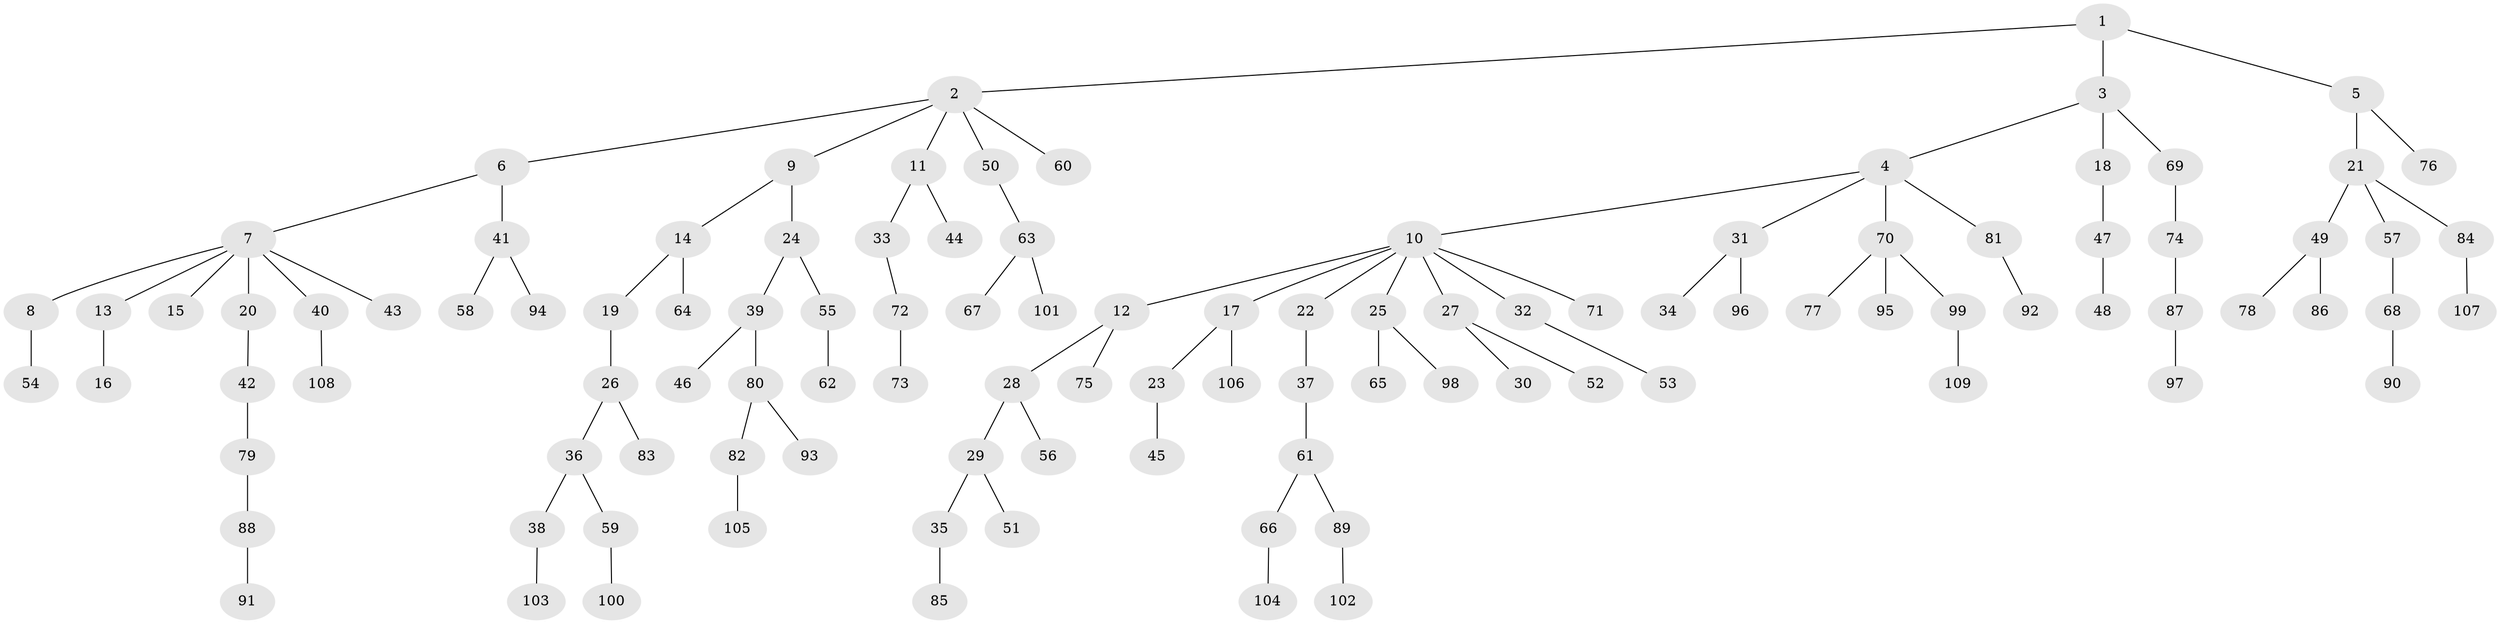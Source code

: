 // coarse degree distribution, {4: 0.05714285714285714, 7: 0.04285714285714286, 3: 0.08571428571428572, 6: 0.014285714285714285, 1: 0.5, 2: 0.3}
// Generated by graph-tools (version 1.1) at 2025/52/02/27/25 19:52:13]
// undirected, 109 vertices, 108 edges
graph export_dot {
graph [start="1"]
  node [color=gray90,style=filled];
  1;
  2;
  3;
  4;
  5;
  6;
  7;
  8;
  9;
  10;
  11;
  12;
  13;
  14;
  15;
  16;
  17;
  18;
  19;
  20;
  21;
  22;
  23;
  24;
  25;
  26;
  27;
  28;
  29;
  30;
  31;
  32;
  33;
  34;
  35;
  36;
  37;
  38;
  39;
  40;
  41;
  42;
  43;
  44;
  45;
  46;
  47;
  48;
  49;
  50;
  51;
  52;
  53;
  54;
  55;
  56;
  57;
  58;
  59;
  60;
  61;
  62;
  63;
  64;
  65;
  66;
  67;
  68;
  69;
  70;
  71;
  72;
  73;
  74;
  75;
  76;
  77;
  78;
  79;
  80;
  81;
  82;
  83;
  84;
  85;
  86;
  87;
  88;
  89;
  90;
  91;
  92;
  93;
  94;
  95;
  96;
  97;
  98;
  99;
  100;
  101;
  102;
  103;
  104;
  105;
  106;
  107;
  108;
  109;
  1 -- 2;
  1 -- 3;
  1 -- 5;
  2 -- 6;
  2 -- 9;
  2 -- 11;
  2 -- 50;
  2 -- 60;
  3 -- 4;
  3 -- 18;
  3 -- 69;
  4 -- 10;
  4 -- 31;
  4 -- 70;
  4 -- 81;
  5 -- 21;
  5 -- 76;
  6 -- 7;
  6 -- 41;
  7 -- 8;
  7 -- 13;
  7 -- 15;
  7 -- 20;
  7 -- 40;
  7 -- 43;
  8 -- 54;
  9 -- 14;
  9 -- 24;
  10 -- 12;
  10 -- 17;
  10 -- 22;
  10 -- 25;
  10 -- 27;
  10 -- 32;
  10 -- 71;
  11 -- 33;
  11 -- 44;
  12 -- 28;
  12 -- 75;
  13 -- 16;
  14 -- 19;
  14 -- 64;
  17 -- 23;
  17 -- 106;
  18 -- 47;
  19 -- 26;
  20 -- 42;
  21 -- 49;
  21 -- 57;
  21 -- 84;
  22 -- 37;
  23 -- 45;
  24 -- 39;
  24 -- 55;
  25 -- 65;
  25 -- 98;
  26 -- 36;
  26 -- 83;
  27 -- 30;
  27 -- 52;
  28 -- 29;
  28 -- 56;
  29 -- 35;
  29 -- 51;
  31 -- 34;
  31 -- 96;
  32 -- 53;
  33 -- 72;
  35 -- 85;
  36 -- 38;
  36 -- 59;
  37 -- 61;
  38 -- 103;
  39 -- 46;
  39 -- 80;
  40 -- 108;
  41 -- 58;
  41 -- 94;
  42 -- 79;
  47 -- 48;
  49 -- 78;
  49 -- 86;
  50 -- 63;
  55 -- 62;
  57 -- 68;
  59 -- 100;
  61 -- 66;
  61 -- 89;
  63 -- 67;
  63 -- 101;
  66 -- 104;
  68 -- 90;
  69 -- 74;
  70 -- 77;
  70 -- 95;
  70 -- 99;
  72 -- 73;
  74 -- 87;
  79 -- 88;
  80 -- 82;
  80 -- 93;
  81 -- 92;
  82 -- 105;
  84 -- 107;
  87 -- 97;
  88 -- 91;
  89 -- 102;
  99 -- 109;
}
